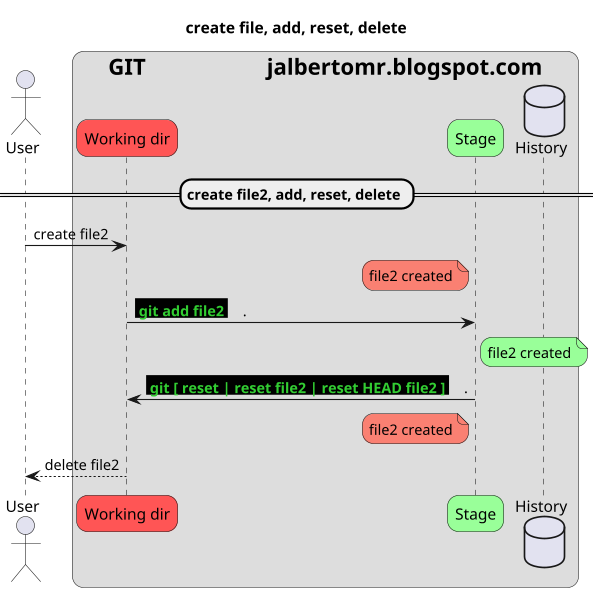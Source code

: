 @startuml
scale 600 width
title create file, add, reset, delete
skinparam roundCorner 20
actor User
box "<size:20>GIT                     jalbertomr.blogspot.com</size>"
participant "Working dir" as WD #FF5555
participant "Stage" as S #99FF99
database "History" as H

== create file2, add, reset, delete ==
User -> WD : create file2
note left of S #Salmon
file2 created
end note
WD -> S : <color:limegreen><back:black><b> git add file2 </b></back></color>    .
note right of S #99FF99
file2 created
end note

S -> WD : <color:limegreen><back:black><b> git [ reset | reset file2 | reset HEAD file2 ] </b></back></color>    .
note left of S #Salmon
file2 created
end note
WD --> User : delete file2
@enduml